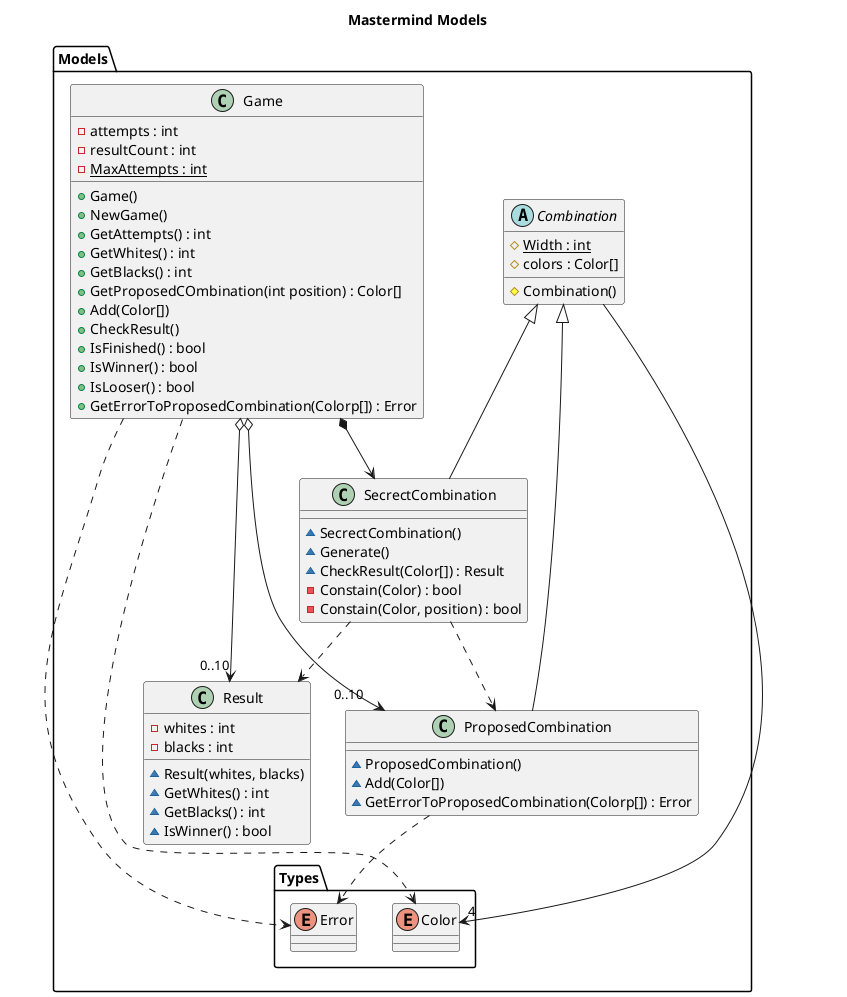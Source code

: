 @startuml MastermindModels
title Mastermind Models
namespace Models{
    class Game {
        -attempts : int
        -resultCount : int
        -{static} MaxAttempts : int
        +Game()
        +NewGame()
        +GetAttempts() : int
        +GetWhites() : int
        +GetBlacks() : int
        +GetProposedCOmbination(int position) : Color[]
        +Add(Color[])
        +CheckResult()
        +IsFinished() : bool
        +IsWinner() : bool
        +IsLooser() : bool
        +GetErrorToProposedCombination(Colorp[]) : Error
    }
    Game *--> SecrectCombination
    Game o--> "0..10" ProposedCombination
    Game o--> "0..10" Result
    Game ..> Types.Color
    Game ..> Types.Error
    
    abstract Combination{
        #{static} Width : int
        #colors : Color[]
        #Combination()
    }
    Combination <|-- SecrectCombination
    Combination <|-- ProposedCombination
    Combination --> "4" Types.Color

    class SecrectCombination{
        ~SecrectCombination()
        ~Generate()
        ~CheckResult(Color[]) : Result
        -Constain(Color) : bool
        -Constain(Color, position) : bool
    }
    SecrectCombination ..> ProposedCombination
    SecrectCombination ..> Result

    class ProposedCombination{
        ~ProposedCombination()
        ~Add(Color[])
        ~GetErrorToProposedCombination(Colorp[]) : Error
    }
    ProposedCombination ..> Types.Error

    class Result{
        -whites : int
        -blacks : int
        ~Result(whites, blacks)
        ~GetWhites() : int
        ~GetBlacks() : int
        ~IsWinner() : bool
    }

    enum Types.Color{}
    enum Types.Error{}

}